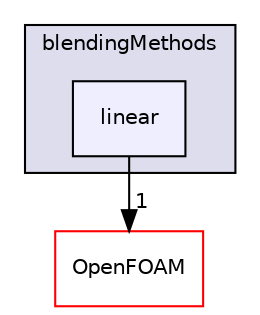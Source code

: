 digraph "src/phaseSystemModels/reactingEulerFoam/phaseSystems/BlendedInterfacialModel/blendingMethods/linear" {
  bgcolor=transparent;
  compound=true
  node [ fontsize="10", fontname="Helvetica"];
  edge [ labelfontsize="10", labelfontname="Helvetica"];
  subgraph clusterdir_0db6c73b6a483688fcc75ede5b33eae6 {
    graph [ bgcolor="#ddddee", pencolor="black", label="blendingMethods" fontname="Helvetica", fontsize="10", URL="dir_0db6c73b6a483688fcc75ede5b33eae6.html"]
  dir_420e04112af356fa926810d005b026fa [shape=box, label="linear", style="filled", fillcolor="#eeeeff", pencolor="black", URL="dir_420e04112af356fa926810d005b026fa.html"];
  }
  dir_c5473ff19b20e6ec4dfe5c310b3778a8 [shape=box label="OpenFOAM" color="red" URL="dir_c5473ff19b20e6ec4dfe5c310b3778a8.html"];
  dir_420e04112af356fa926810d005b026fa->dir_c5473ff19b20e6ec4dfe5c310b3778a8 [headlabel="1", labeldistance=1.5 headhref="dir_001224_002151.html"];
}
